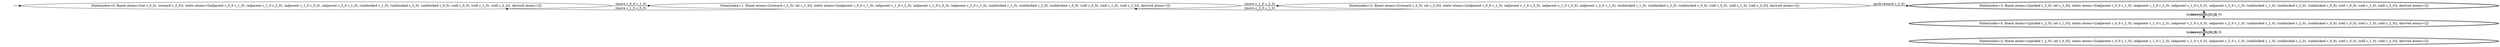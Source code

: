 digraph {
rankdir="LR"
s0[label="State(index=0, fluent atoms=[(at c_0_0), (reward c_2_0)], static atoms=[(adjacent c_0_0 c_1_0), (adjacent c_1_0 c_2_0), (adjacent c_1_0 c_0_0), (adjacent c_2_0 c_1_0), (unblocked c_1_0), (unblocked c_2_0), (unblocked c_0_0), (cell c_0_0), (cell c_1_0), (cell c_2_0)], derived atoms=[])"]
s1[label="State(index=1, fluent atoms=[(reward c_2_0), (at c_1_0)], static atoms=[(adjacent c_0_0 c_1_0), (adjacent c_1_0 c_2_0), (adjacent c_1_0 c_0_0), (adjacent c_2_0 c_1_0), (unblocked c_1_0), (unblocked c_2_0), (unblocked c_0_0), (cell c_0_0), (cell c_1_0), (cell c_2_0)], derived atoms=[])"]
s2[label="State(index=2, fluent atoms=[(reward c_2_0), (at c_2_0)], static atoms=[(adjacent c_0_0 c_1_0), (adjacent c_1_0 c_2_0), (adjacent c_1_0 c_0_0), (adjacent c_2_0 c_1_0), (unblocked c_1_0), (unblocked c_2_0), (unblocked c_0_0), (cell c_0_0), (cell c_1_0), (cell c_2_0)], derived atoms=[])"]
s3[peripheries=2,label="State(index=3, fluent atoms=[(picked c_2_0), (at c_2_0)], static atoms=[(adjacent c_0_0 c_1_0), (adjacent c_1_0 c_2_0), (adjacent c_1_0 c_0_0), (adjacent c_2_0 c_1_0), (unblocked c_1_0), (unblocked c_2_0), (unblocked c_0_0), (cell c_0_0), (cell c_1_0), (cell c_2_0)], derived atoms=[])"]
s4[peripheries=2,label="State(index=4, fluent atoms=[(picked c_2_0), (at c_1_0)], static atoms=[(adjacent c_0_0 c_1_0), (adjacent c_1_0 c_2_0), (adjacent c_1_0 c_0_0), (adjacent c_2_0 c_1_0), (unblocked c_1_0), (unblocked c_2_0), (unblocked c_0_0), (cell c_0_0), (cell c_1_0), (cell c_2_0)], derived atoms=[])"]
s5[peripheries=2,label="State(index=5, fluent atoms=[(picked c_2_0), (at c_0_0)], static atoms=[(adjacent c_0_0 c_1_0), (adjacent c_1_0 c_2_0), (adjacent c_1_0 c_0_0), (adjacent c_2_0 c_1_0), (unblocked c_1_0), (unblocked c_2_0), (unblocked c_0_0), (cell c_0_0), (cell c_1_0), (cell c_2_0)], derived atoms=[])"]
Dangling [ label = "", style = invis ]
{ rank = same; Dangling }
Dangling -> s0
{ rank = same; s0}
{ rank = same; s1}
{ rank = same; s2}
{ rank = same; s3,s4,s5}
s0->s1 [label="(move c_0_0 c_1_0)"]
s1->s2 [label="(move c_1_0 c_2_0)"]
s1->s0 [label="(move c_1_0 c_0_0)"]
s2->s1 [label="(move c_2_0 c_1_0)"]
s2->s3 [label="(pick-reward c_2_0)"]
s3->s4 [label="(move c_2_0 c_1_0)"]
s4->s3 [label="(move c_1_0 c_2_0)"]
s4->s5 [label="(move c_1_0 c_0_0)"]
s5->s4 [label="(move c_0_0 c_1_0)"]
}
